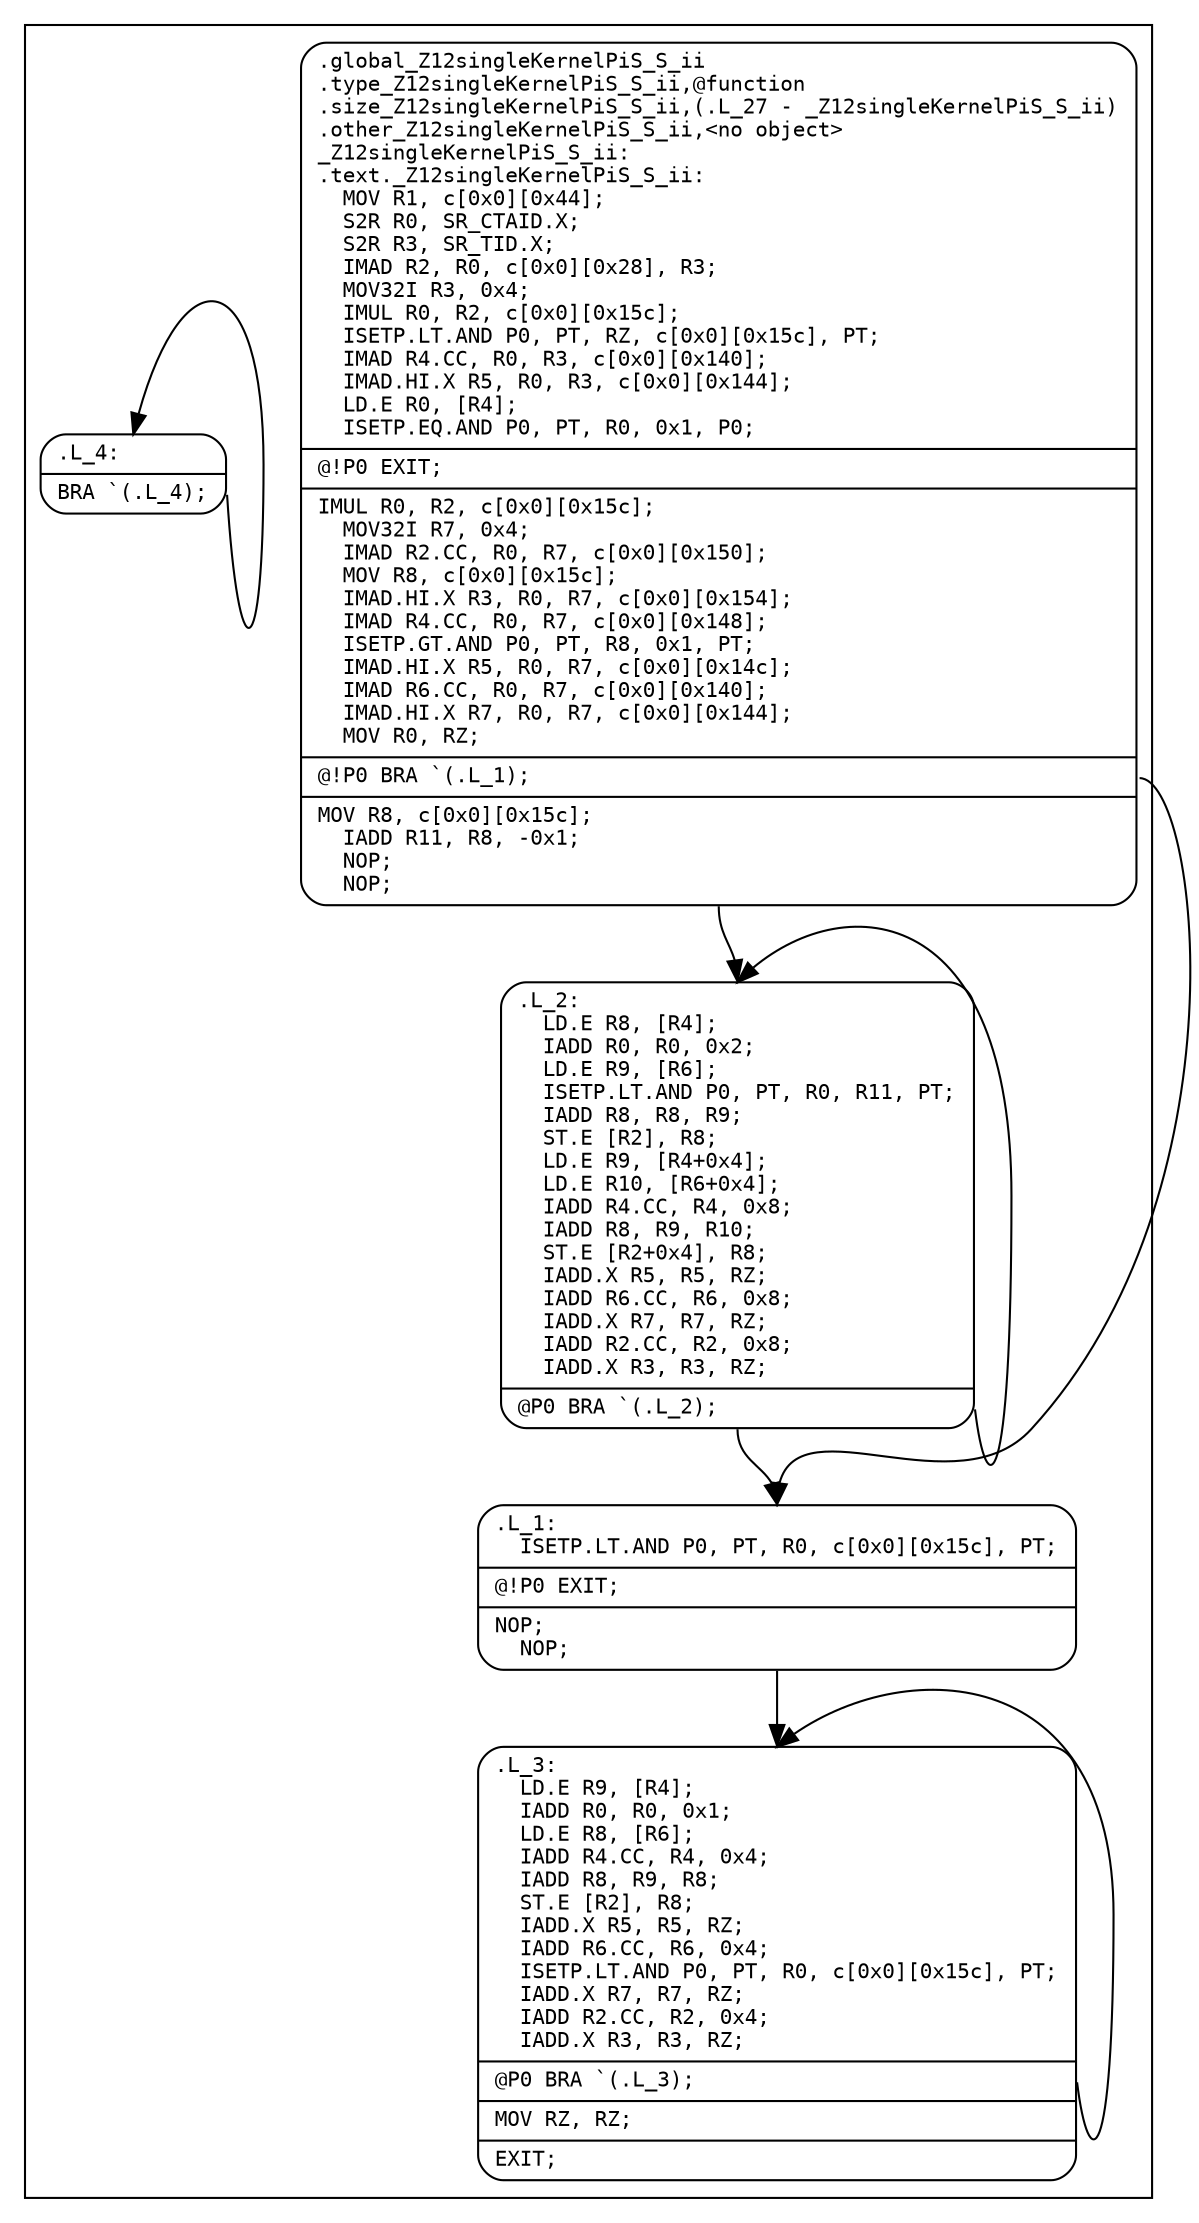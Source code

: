 digraph f {
subgraph "cluster__Z12singleKernelPiS_S_ii" {
node [fontname="Courier",fontsize=10,shape=Mrecord];
"_Z12singleKernelPiS_S_ii"
[label="{<entry>	.global		_Z12singleKernelPiS_S_ii\l	.type		_Z12singleKernelPiS_S_ii,@function\l	.size		_Z12singleKernelPiS_S_ii,(.L_27\ -\ _Z12singleKernelPiS_S_ii)\l	.other		_Z12singleKernelPiS_S_ii,\<no\ object\>\l_Z12singleKernelPiS_S_ii:\l.text._Z12singleKernelPiS_S_ii:\l\ \ MOV\ R1,\ c\[0x0\]\[0x44\];\l\ \ S2R\ R0,\ SR_CTAID.X;\l\ \ S2R\ R3,\ SR_TID.X;\l\ \ IMAD\ R2,\ R0,\ c\[0x0\]\[0x28\],\ R3;\l\ \ MOV32I\ R3,\ 0x4;\l\ \ IMUL\ R0,\ R2,\ c\[0x0\]\[0x15c\];\l\ \ ISETP.LT.AND\ P0,\ PT,\ RZ,\ c\[0x0\]\[0x15c\],\ PT;\l\ \ IMAD\ R4.CC,\ R0,\ R3,\ c\[0x0\]\[0x140\];\l\ \ IMAD.HI.X\ R5,\ R0,\ R3,\ c\[0x0\]\[0x144\];\l\ \ LD.E\ R0,\ \[R4\];\l\ \ ISETP.EQ.AND\ P0,\ PT,\ R0,\ 0x1,\ P0;\l|<exit0>\ \ @!P0\ EXIT;\l|<exitpost0>\ \ IMUL\ R0,\ R2,\ c\[0x0\]\[0x15c\];\l\ \ MOV32I\ R7,\ 0x4;\l\ \ IMAD\ R2.CC,\ R0,\ R7,\ c\[0x0\]\[0x150\];\l\ \ MOV\ R8,\ c\[0x0\]\[0x15c\];\l\ \ IMAD.HI.X\ R3,\ R0,\ R7,\ c\[0x0\]\[0x154\];\l\ \ IMAD\ R4.CC,\ R0,\ R7,\ c\[0x0\]\[0x148\];\l\ \ ISETP.GT.AND\ P0,\ PT,\ R8,\ 0x1,\ PT;\l\ \ IMAD.HI.X\ R5,\ R0,\ R7,\ c\[0x0\]\[0x14c\];\l\ \ IMAD\ R6.CC,\ R0,\ R7,\ c\[0x0\]\[0x140\];\l\ \ IMAD.HI.X\ R7,\ R0,\ R7,\ c\[0x0\]\[0x144\];\l\ \ MOV\ R0,\ RZ;\l|<exit1>\ \ @!P0\ BRA\ `(.L_1);\l|<exitpost1>\ \ MOV\ R8,\ c\[0x0\]\[0x15c\];\l\ \ IADD\ R11,\ R8,\ -0x1;\l\ \ NOP;\l\ \ NOP;\l}"]
"_Z12singleKernelPiS_S_ii":exit1:e -> ".L_1":entry:n [style=solid];
"_Z12singleKernelPiS_S_ii":exitpost1:s -> ".L_2":entry:n [style=solid];
node [fontname="Courier",fontsize=10,shape=Mrecord];
".L_2"
[label="{<entry>.L_2:\l\ \ LD.E\ R8,\ \[R4\];\l\ \ IADD\ R0,\ R0,\ 0x2;\l\ \ LD.E\ R9,\ \[R6\];\l\ \ ISETP.LT.AND\ P0,\ PT,\ R0,\ R11,\ PT;\l\ \ IADD\ R8,\ R8,\ R9;\l\ \ ST.E\ \[R2\],\ R8;\l\ \ LD.E\ R9,\ \[R4+0x4\];\l\ \ LD.E\ R10,\ \[R6+0x4\];\l\ \ IADD\ R4.CC,\ R4,\ 0x8;\l\ \ IADD\ R8,\ R9,\ R10;\l\ \ ST.E\ \[R2+0x4\],\ R8;\l\ \ IADD.X\ R5,\ R5,\ RZ;\l\ \ IADD\ R6.CC,\ R6,\ 0x8;\l\ \ IADD.X\ R7,\ R7,\ RZ;\l\ \ IADD\ R2.CC,\ R2,\ 0x8;\l\ \ IADD.X\ R3,\ R3,\ RZ;\l|<exit0>\ \ @P0\ BRA\ `(.L_2);\l}"]
".L_2":exit0:e -> ".L_2":entry:n [style=solid];
".L_2":exit0:s -> ".L_1":entry:n [style=solid];
node [fontname="Courier",fontsize=10,shape=Mrecord];
".L_1"
[label="{<entry>.L_1:\l\ \ ISETP.LT.AND\ P0,\ PT,\ R0,\ c\[0x0\]\[0x15c\],\ PT;\l|<exit0>\ \ @!P0\ EXIT;\l|<exitpost0>\ \ NOP;\l\ \ NOP;\l}"]
".L_1":exitpost0:s -> ".L_3":entry:n [style=solid];
node [fontname="Courier",fontsize=10,shape=Mrecord];
".L_3"
[label="{<entry>.L_3:\l\ \ LD.E\ R9,\ \[R4\];\l\ \ IADD\ R0,\ R0,\ 0x1;\l\ \ LD.E\ R8,\ \[R6\];\l\ \ IADD\ R4.CC,\ R4,\ 0x4;\l\ \ IADD\ R8,\ R9,\ R8;\l\ \ ST.E\ \[R2\],\ R8;\l\ \ IADD.X\ R5,\ R5,\ RZ;\l\ \ IADD\ R6.CC,\ R6,\ 0x4;\l\ \ ISETP.LT.AND\ P0,\ PT,\ R0,\ c\[0x0\]\[0x15c\],\ PT;\l\ \ IADD.X\ R7,\ R7,\ RZ;\l\ \ IADD\ R2.CC,\ R2,\ 0x4;\l\ \ IADD.X\ R3,\ R3,\ RZ;\l|<exit0>\ \ @P0\ BRA\ `(.L_3);\l|<exitpost0>\ \ MOV\ RZ,\ RZ;\l|<exit1>\ \ EXIT;\l}"]
".L_3":exit0:e -> ".L_3":entry:n [style=solid];
node [fontname="Courier",fontsize=10,shape=Mrecord];
".L_4"
[label="{<entry>.L_4:\l|<exit0>\ \ BRA\ `(.L_4);\l}"]
".L_4":exit0:e -> ".L_4":entry:n [style=solid];
}
}
